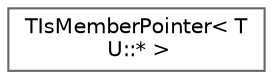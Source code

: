 digraph "Graphical Class Hierarchy"
{
 // INTERACTIVE_SVG=YES
 // LATEX_PDF_SIZE
  bgcolor="transparent";
  edge [fontname=Helvetica,fontsize=10,labelfontname=Helvetica,labelfontsize=10];
  node [fontname=Helvetica,fontsize=10,shape=box,height=0.2,width=0.4];
  rankdir="LR";
  Node0 [id="Node000000",label="TIsMemberPointer\< T\l U::* \>",height=0.2,width=0.4,color="grey40", fillcolor="white", style="filled",URL="$d6/d56/structTIsMemberPointer_3_01T_01U_1_1_5_01_4.html",tooltip=" "];
}
